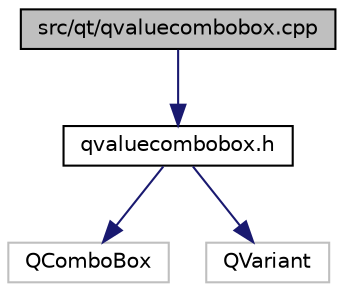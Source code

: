digraph "src/qt/qvaluecombobox.cpp"
{
  edge [fontname="Helvetica",fontsize="10",labelfontname="Helvetica",labelfontsize="10"];
  node [fontname="Helvetica",fontsize="10",shape=record];
  Node0 [label="src/qt/qvaluecombobox.cpp",height=0.2,width=0.4,color="black", fillcolor="grey75", style="filled", fontcolor="black"];
  Node0 -> Node1 [color="midnightblue",fontsize="10",style="solid",fontname="Helvetica"];
  Node1 [label="qvaluecombobox.h",height=0.2,width=0.4,color="black", fillcolor="white", style="filled",URL="$qvaluecombobox_8h.html"];
  Node1 -> Node2 [color="midnightblue",fontsize="10",style="solid",fontname="Helvetica"];
  Node2 [label="QComboBox",height=0.2,width=0.4,color="grey75", fillcolor="white", style="filled"];
  Node1 -> Node3 [color="midnightblue",fontsize="10",style="solid",fontname="Helvetica"];
  Node3 [label="QVariant",height=0.2,width=0.4,color="grey75", fillcolor="white", style="filled"];
}
